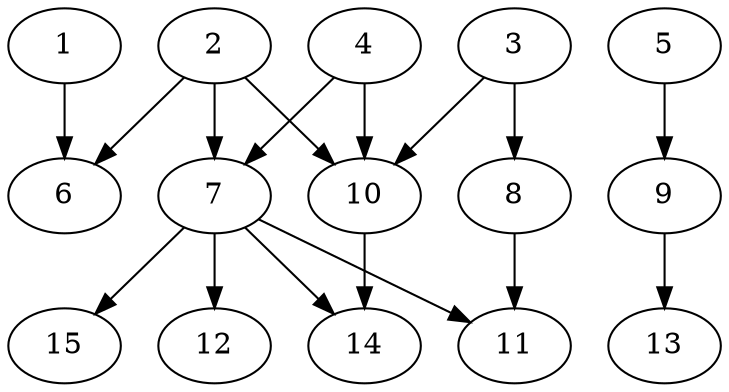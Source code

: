 // DAG automatically generated by daggen at Thu Oct  3 13:59:27 2019
// ./daggen --dot -n 15 --ccr 0.5 --fat 0.7 --regular 0.9 --density 0.6 --mindata 5242880 --maxdata 52428800 
digraph G {
  1 [size="16820224", alpha="0.02", expect_size="8410112"] 
  1 -> 6 [size ="8410112"]
  2 [size="35901440", alpha="0.18", expect_size="17950720"] 
  2 -> 6 [size ="17950720"]
  2 -> 7 [size ="17950720"]
  2 -> 10 [size ="17950720"]
  3 [size="88094720", alpha="0.04", expect_size="44047360"] 
  3 -> 8 [size ="44047360"]
  3 -> 10 [size ="44047360"]
  4 [size="67338240", alpha="0.19", expect_size="33669120"] 
  4 -> 7 [size ="33669120"]
  4 -> 10 [size ="33669120"]
  5 [size="14618624", alpha="0.15", expect_size="7309312"] 
  5 -> 9 [size ="7309312"]
  6 [size="94734336", alpha="0.03", expect_size="47367168"] 
  7 [size="65372160", alpha="0.08", expect_size="32686080"] 
  7 -> 11 [size ="32686080"]
  7 -> 12 [size ="32686080"]
  7 -> 14 [size ="32686080"]
  7 -> 15 [size ="32686080"]
  8 [size="44298240", alpha="0.01", expect_size="22149120"] 
  8 -> 11 [size ="22149120"]
  9 [size="40589312", alpha="0.16", expect_size="20294656"] 
  9 -> 13 [size ="20294656"]
  10 [size="45391872", alpha="0.19", expect_size="22695936"] 
  10 -> 14 [size ="22695936"]
  11 [size="40714240", alpha="0.16", expect_size="20357120"] 
  12 [size="47888384", alpha="0.13", expect_size="23944192"] 
  13 [size="36595712", alpha="0.15", expect_size="18297856"] 
  14 [size="55920640", alpha="0.10", expect_size="27960320"] 
  15 [size="50051072", alpha="0.06", expect_size="25025536"] 
}
